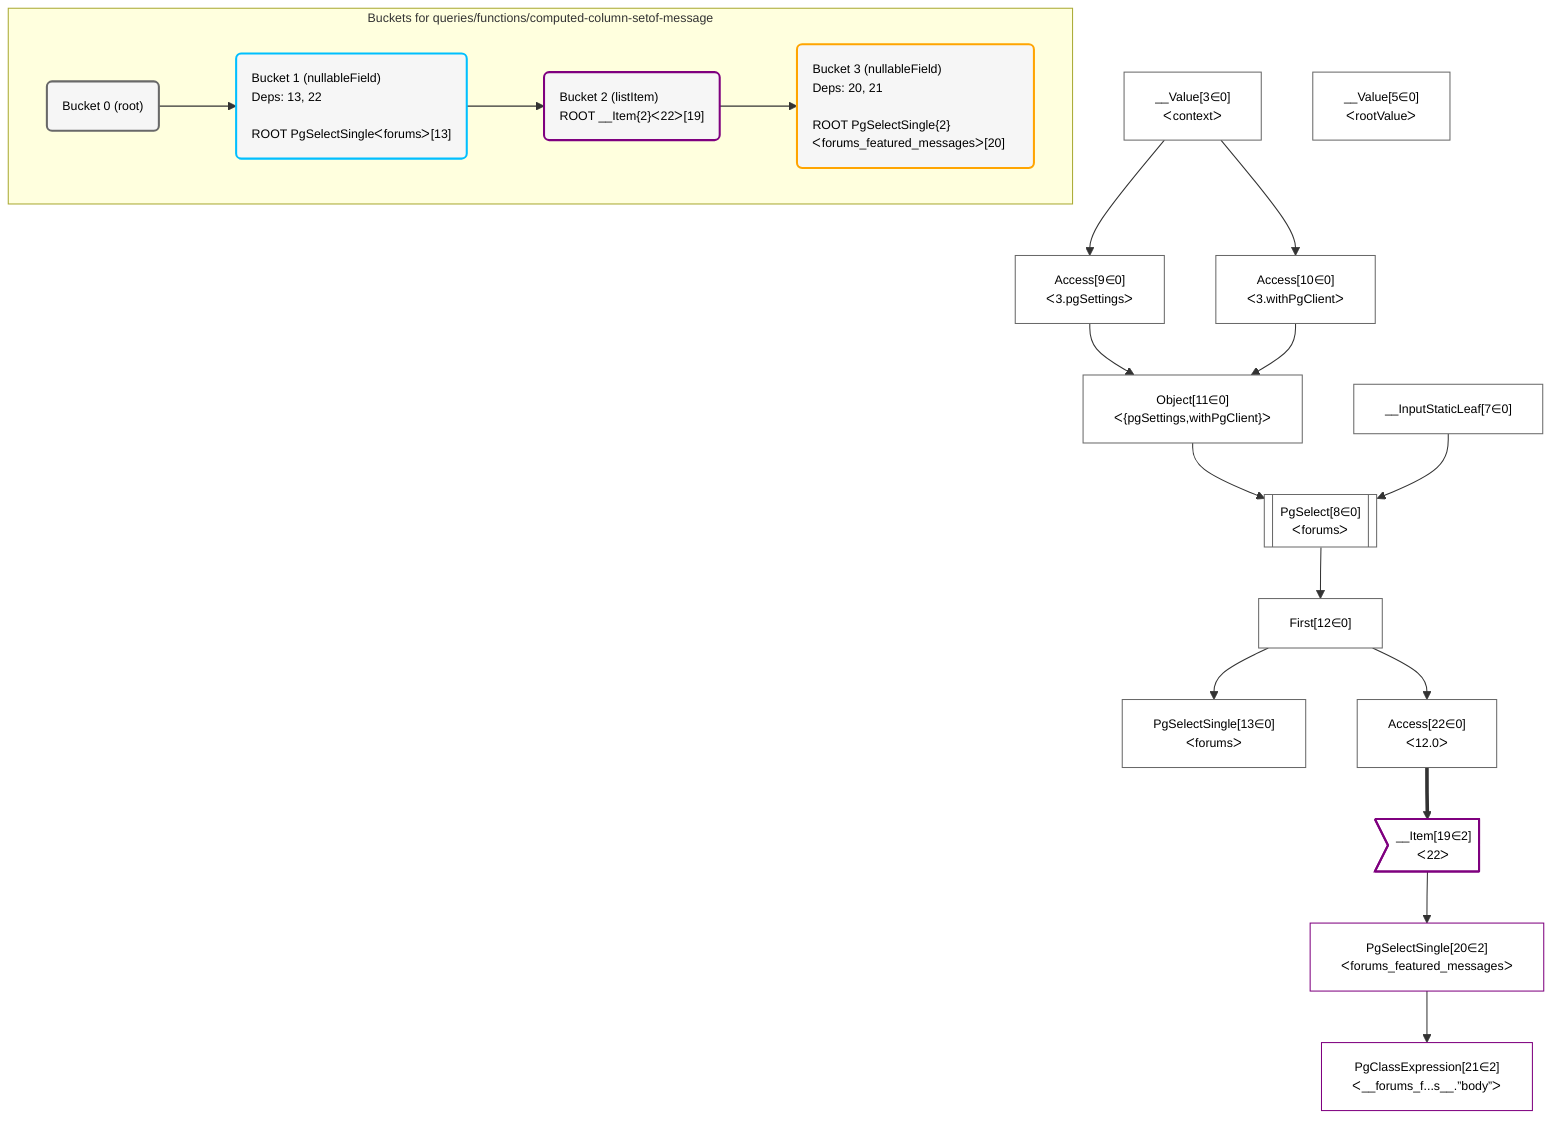 %%{init: {'themeVariables': { 'fontSize': '12px'}}}%%
graph TD
    classDef path fill:#eee,stroke:#000,color:#000
    classDef plan fill:#fff,stroke-width:1px,color:#000
    classDef itemplan fill:#fff,stroke-width:2px,color:#000
    classDef sideeffectplan fill:#f00,stroke-width:2px,color:#000
    classDef bucket fill:#f6f6f6,color:#000,stroke-width:2px,text-align:left


    %% define steps
    __Value3["__Value[3∈0]<br />ᐸcontextᐳ"]:::plan
    __Value5["__Value[5∈0]<br />ᐸrootValueᐳ"]:::plan
    __InputStaticLeaf7["__InputStaticLeaf[7∈0]"]:::plan
    Access9["Access[9∈0]<br />ᐸ3.pgSettingsᐳ"]:::plan
    Access10["Access[10∈0]<br />ᐸ3.withPgClientᐳ"]:::plan
    Object11["Object[11∈0]<br />ᐸ{pgSettings,withPgClient}ᐳ"]:::plan
    PgSelect8[["PgSelect[8∈0]<br />ᐸforumsᐳ"]]:::plan
    First12["First[12∈0]"]:::plan
    PgSelectSingle13["PgSelectSingle[13∈0]<br />ᐸforumsᐳ"]:::plan
    Access22["Access[22∈0]<br />ᐸ12.0ᐳ"]:::plan
    __Item19>"__Item[19∈2]<br />ᐸ22ᐳ"]:::itemplan
    PgSelectSingle20["PgSelectSingle[20∈2]<br />ᐸforums_featured_messagesᐳ"]:::plan
    PgClassExpression21["PgClassExpression[21∈2]<br />ᐸ__forums_f...s__.”body”ᐳ"]:::plan

    %% plan dependencies
    __Value3 --> Access9
    __Value3 --> Access10
    Access9 & Access10 --> Object11
    Object11 & __InputStaticLeaf7 --> PgSelect8
    PgSelect8 --> First12
    First12 --> PgSelectSingle13
    First12 --> Access22
    Access22 ==> __Item19
    __Item19 --> PgSelectSingle20
    PgSelectSingle20 --> PgClassExpression21

    subgraph "Buckets for queries/functions/computed-column-setof-message"
    Bucket0("Bucket 0 (root)"):::bucket
    classDef bucket0 stroke:#696969
    class Bucket0,__Value3,__Value5,__InputStaticLeaf7,PgSelect8,Access9,Access10,Object11,First12,PgSelectSingle13,Access22 bucket0
    Bucket1("Bucket 1 (nullableField)<br />Deps: 13, 22<br /><br />ROOT PgSelectSingleᐸforumsᐳ[13]"):::bucket
    classDef bucket1 stroke:#00bfff
    class Bucket1 bucket1
    Bucket2("Bucket 2 (listItem)<br />ROOT __Item{2}ᐸ22ᐳ[19]"):::bucket
    classDef bucket2 stroke:#7f007f
    class Bucket2,__Item19,PgSelectSingle20,PgClassExpression21 bucket2
    Bucket3("Bucket 3 (nullableField)<br />Deps: 20, 21<br /><br />ROOT PgSelectSingle{2}ᐸforums_featured_messagesᐳ[20]"):::bucket
    classDef bucket3 stroke:#ffa500
    class Bucket3 bucket3
    Bucket0 --> Bucket1
    Bucket1 --> Bucket2
    Bucket2 --> Bucket3
    end